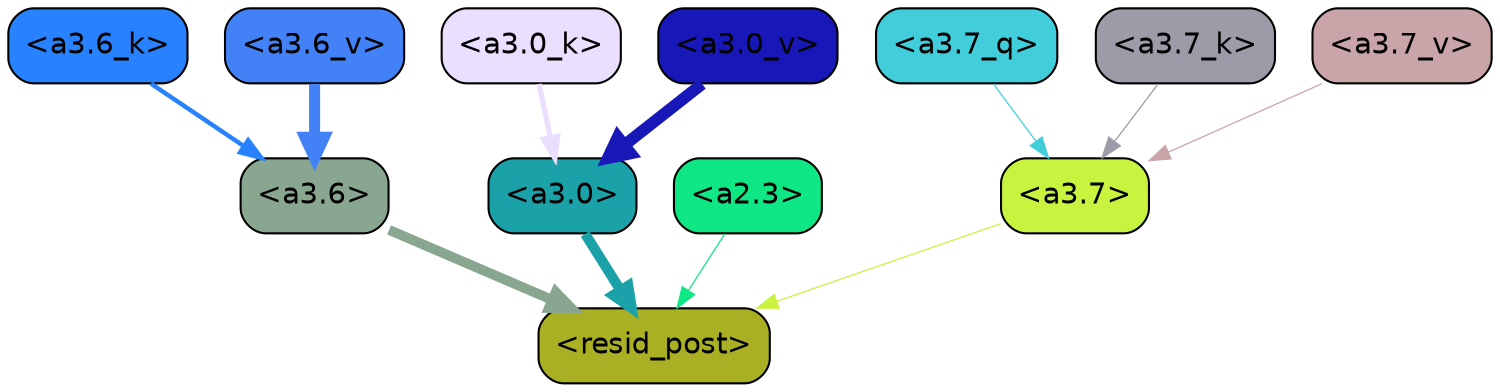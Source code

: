 strict digraph "" {
	graph [bgcolor=transparent,
		layout=dot,
		overlap=false,
		splines=true
	];
	"<a3.7>"	[color=black,
		fillcolor="#c8f440",
		fontname=Helvetica,
		shape=box,
		style="filled, rounded"];
	"<resid_post>"	[color=black,
		fillcolor="#a9b023",
		fontname=Helvetica,
		shape=box,
		style="filled, rounded"];
	"<a3.7>" -> "<resid_post>"	[color="#c8f440",
		penwidth=0.6];
	"<a3.6>"	[color=black,
		fillcolor="#89a790",
		fontname=Helvetica,
		shape=box,
		style="filled, rounded"];
	"<a3.6>" -> "<resid_post>"	[color="#89a790",
		penwidth=4.746312499046326];
	"<a3.0>"	[color=black,
		fillcolor="#1ba2a9",
		fontname=Helvetica,
		shape=box,
		style="filled, rounded"];
	"<a3.0>" -> "<resid_post>"	[color="#1ba2a9",
		penwidth=4.896343111991882];
	"<a2.3>"	[color=black,
		fillcolor="#0fe684",
		fontname=Helvetica,
		shape=box,
		style="filled, rounded"];
	"<a2.3>" -> "<resid_post>"	[color="#0fe684",
		penwidth=0.6];
	"<a3.7_q>"	[color=black,
		fillcolor="#42cdda",
		fontname=Helvetica,
		shape=box,
		style="filled, rounded"];
	"<a3.7_q>" -> "<a3.7>"	[color="#42cdda",
		penwidth=0.6];
	"<a3.7_k>"	[color=black,
		fillcolor="#9d9ba7",
		fontname=Helvetica,
		shape=box,
		style="filled, rounded"];
	"<a3.7_k>" -> "<a3.7>"	[color="#9d9ba7",
		penwidth=0.6];
	"<a3.6_k>"	[color=black,
		fillcolor="#2982fd",
		fontname=Helvetica,
		shape=box,
		style="filled, rounded"];
	"<a3.6_k>" -> "<a3.6>"	[color="#2982fd",
		penwidth=2.13908451795578];
	"<a3.0_k>"	[color=black,
		fillcolor="#eadfff",
		fontname=Helvetica,
		shape=box,
		style="filled, rounded"];
	"<a3.0_k>" -> "<a3.0>"	[color="#eadfff",
		penwidth=2.520303964614868];
	"<a3.7_v>"	[color=black,
		fillcolor="#c9a5a9",
		fontname=Helvetica,
		shape=box,
		style="filled, rounded"];
	"<a3.7_v>" -> "<a3.7>"	[color="#c9a5a9",
		penwidth=0.6];
	"<a3.6_v>"	[color=black,
		fillcolor="#4282f6",
		fontname=Helvetica,
		shape=box,
		style="filled, rounded"];
	"<a3.6_v>" -> "<a3.6>"	[color="#4282f6",
		penwidth=5.297133803367615];
	"<a3.0_v>"	[color=black,
		fillcolor="#1818b9",
		fontname=Helvetica,
		shape=box,
		style="filled, rounded"];
	"<a3.0_v>" -> "<a3.0>"	[color="#1818b9",
		penwidth=5.680712580680847];
}
